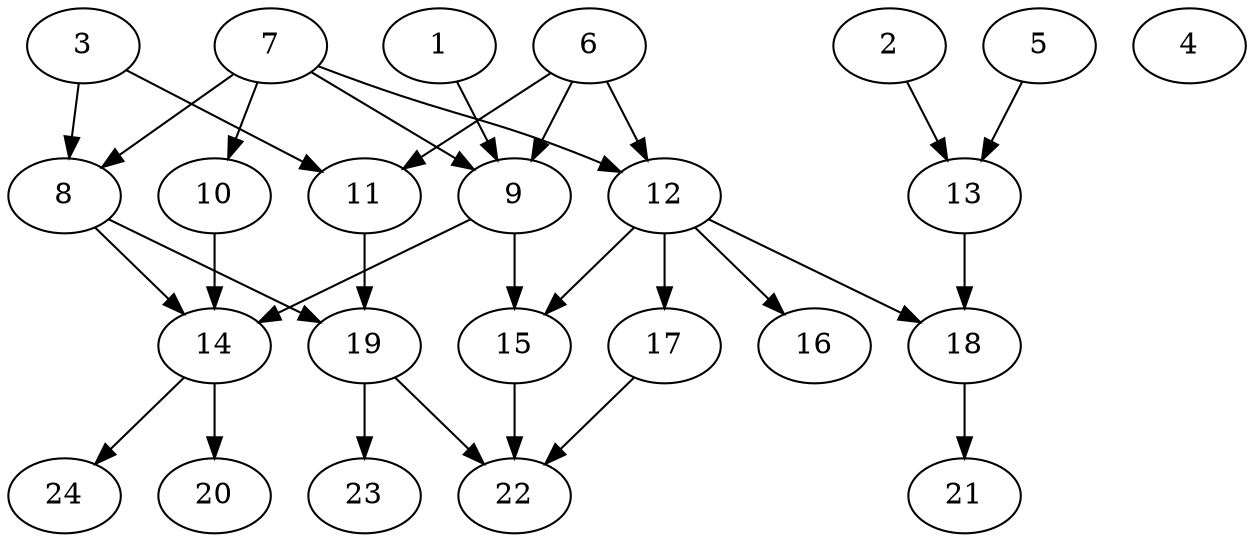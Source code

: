 // DAG (tier=2-normal, mode=compute, n=24, ccr=0.368, fat=0.625, density=0.445, regular=0.443, jump=0.133, mindata=524288, maxdata=8388608)
// DAG automatically generated by daggen at Sun Aug 24 16:33:33 2025
// /home/ermia/Project/Environments/daggen/bin/daggen --dot --ccr 0.368 --fat 0.625 --regular 0.443 --density 0.445 --jump 0.133 --mindata 524288 --maxdata 8388608 -n 24 
digraph G {
  1 [size="64283040226656387072", alpha="0.18", expect_size="32141520113328193536"]
  1 -> 9 [size ="128377109348352"]
  2 [size="490198576136192000000", alpha="0.05", expect_size="245099288068096000000"]
  2 -> 13 [size ="497360568320000"]
  3 [size="9256217341868032", alpha="0.08", expect_size="4628108670934016"]
  3 -> 8 [size ="198461848813568"]
  3 -> 11 [size ="198461848813568"]
  4 [size="1133330094747816", alpha="0.17", expect_size="566665047373908"]
  5 [size="43633242422774857728", alpha="0.13", expect_size="21816621211387428864"]
  5 -> 13 [size ="99152037937152"]
  6 [size="1112862241557839872", alpha="0.18", expect_size="556431120778919936"]
  6 -> 9 [size ="8591142551552"]
  6 -> 11 [size ="8591142551552"]
  6 -> 12 [size ="8591142551552"]
  7 [size="395617606457272303616", alpha="0.09", expect_size="197808803228636151808"]
  7 -> 8 [size ="431128825561088"]
  7 -> 9 [size ="431128825561088"]
  7 -> 10 [size ="431128825561088"]
  7 -> 12 [size ="431128825561088"]
  8 [size="8482722615231360", alpha="0.05", expect_size="4241361307615680"]
  8 -> 14 [size ="390517628076032"]
  8 -> 19 [size ="390517628076032"]
  9 [size="126247326011124350976", alpha="0.10", expect_size="63123663005562175488"]
  9 -> 14 [size ="201328278110208"]
  9 -> 15 [size ="201328278110208"]
  10 [size="93982886687932416000", alpha="0.02", expect_size="46991443343966208000"]
  10 -> 14 [size ="165369662668800"]
  11 [size="430010542777134219264", alpha="0.01", expect_size="215005271388567109632"]
  11 -> 19 [size ="455766838345728"]
  12 [size="1473547614661592", alpha="0.11", expect_size="736773807330796"]
  12 -> 15 [size ="26548610531328"]
  12 -> 16 [size ="26548610531328"]
  12 -> 17 [size ="26548610531328"]
  12 -> 18 [size ="26548610531328"]
  13 [size="36271309613541568", alpha="0.06", expect_size="18135654806770784"]
  13 -> 18 [size ="52177443749888"]
  14 [size="15094042280082868", alpha="0.11", expect_size="7547021140041434"]
  14 -> 20 [size ="272450252177408"]
  14 -> 24 [size ="272450252177408"]
  15 [size="10000853751285415936", alpha="0.01", expect_size="5000426875642707968"]
  15 -> 22 [size ="37134824112128"]
  16 [size="2649450271613122", alpha="0.16", expect_size="1324725135806561"]
  17 [size="58035896300343088", alpha="0.15", expect_size="29017948150171544"]
  17 -> 22 [size ="42429587652608"]
  18 [size="2877454081090116", alpha="0.11", expect_size="1438727040545058"]
  18 -> 21 [size ="245790987517952"]
  19 [size="4083693941754652", alpha="0.14", expect_size="2041846970877326"]
  19 -> 22 [size ="174047048499200"]
  19 -> 23 [size ="174047048499200"]
  20 [size="645132045504231", alpha="0.08", expect_size="322566022752115"]
  21 [size="174582401783969087488", alpha="0.06", expect_size="87291200891984543744"]
  22 [size="3223008190491496", alpha="0.09", expect_size="1611504095245748"]
  23 [size="463943672983977984000", alpha="0.03", expect_size="231971836491988992000"]
  24 [size="582326790749279616", alpha="0.17", expect_size="291163395374639808"]
}